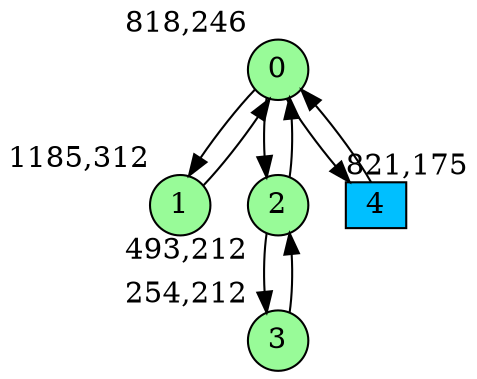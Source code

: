 digraph G {
graph [bgcolor=white]
node [shape=circle, style = filled, fillcolor=white,fixedsize=true, width=0.4, height=0.3 ]
0[xlabel="818,246", pos = "8.8125,1.03125!", fillcolor=palegreen ];
1[xlabel="1185,312", pos = "14.5469,0!", fillcolor=palegreen ];
2[xlabel="493,212", pos = "3.73438,1.5625!", fillcolor=palegreen ];
3[xlabel="254,212", pos = "0,1.5625!", fillcolor=palegreen ];
4[xlabel="821,175", pos = "8.85938,2.14063!", fillcolor=deepskyblue, shape=box ];
0->1 ;
0->2 ;
0->4 ;
1->0 ;
2->0 ;
2->3 ;
3->2 ;
4->0 ;
}
